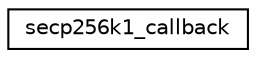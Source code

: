 digraph "Graphical Class Hierarchy"
{
  edge [fontname="Helvetica",fontsize="10",labelfontname="Helvetica",labelfontsize="10"];
  node [fontname="Helvetica",fontsize="10",shape=record];
  rankdir="LR";
  Node0 [label="secp256k1_callback",height=0.2,width=0.4,color="black", fillcolor="white", style="filled",URL="$d7/de8/structsecp256k1__callback.html"];
}
